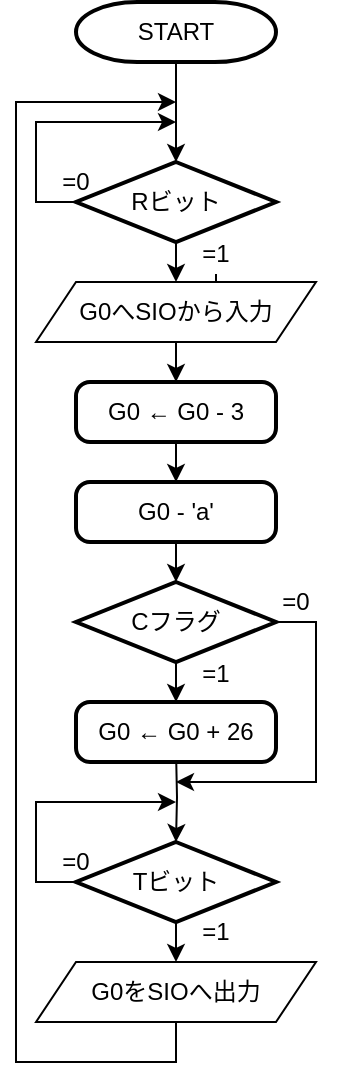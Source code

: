 <mxfile version="26.0.9">
  <diagram id="C5RBs43oDa-KdzZeNtuy" name="Page-1">
    <mxGraphModel dx="1078" dy="794" grid="1" gridSize="10" guides="1" tooltips="1" connect="1" arrows="1" fold="1" page="1" pageScale="1" pageWidth="827" pageHeight="1169" math="0" shadow="0">
      <root>
        <mxCell id="WIyWlLk6GJQsqaUBKTNV-0" />
        <mxCell id="WIyWlLk6GJQsqaUBKTNV-1" parent="WIyWlLk6GJQsqaUBKTNV-0" />
        <mxCell id="BvUQYlB5IQSUQrhlXHBE-0" value="START" style="strokeWidth=2;html=1;shape=mxgraph.flowchart.terminator;whiteSpace=wrap;" parent="WIyWlLk6GJQsqaUBKTNV-1" vertex="1">
          <mxGeometry x="190" y="80" width="100" height="30" as="geometry" />
        </mxCell>
        <mxCell id="BvUQYlB5IQSUQrhlXHBE-13" style="edgeStyle=orthogonalEdgeStyle;rounded=0;orthogonalLoop=1;jettySize=auto;html=1;exitX=0.5;exitY=1;exitDx=0;exitDy=0;exitPerimeter=0;" parent="WIyWlLk6GJQsqaUBKTNV-1" source="BvUQYlB5IQSUQrhlXHBE-0" edge="1">
          <mxGeometry relative="1" as="geometry">
            <mxPoint x="240" y="160" as="targetPoint" />
            <mxPoint x="240" y="120" as="sourcePoint" />
          </mxGeometry>
        </mxCell>
        <mxCell id="BvUQYlB5IQSUQrhlXHBE-15" style="edgeStyle=orthogonalEdgeStyle;rounded=0;orthogonalLoop=1;jettySize=auto;html=1;exitX=0.5;exitY=1;exitDx=0;exitDy=0;entryX=0.5;entryY=0;entryDx=0;entryDy=0;entryPerimeter=0;" parent="WIyWlLk6GJQsqaUBKTNV-1" target="BvUQYlB5IQSUQrhlXHBE-5" edge="1">
          <mxGeometry relative="1" as="geometry">
            <mxPoint x="240" y="454" as="sourcePoint" />
            <mxPoint x="240" y="484" as="targetPoint" />
          </mxGeometry>
        </mxCell>
        <mxCell id="BvUQYlB5IQSUQrhlXHBE-14" style="edgeStyle=orthogonalEdgeStyle;rounded=0;orthogonalLoop=1;jettySize=auto;html=1;exitX=0.5;exitY=1;exitDx=0;exitDy=0;" parent="WIyWlLk6GJQsqaUBKTNV-1" source="6RpTl2zcqgXJlMao5HfD-6" edge="1">
          <mxGeometry relative="1" as="geometry">
            <mxPoint x="240" y="260" as="sourcePoint" />
            <mxPoint x="240" y="270" as="targetPoint" />
          </mxGeometry>
        </mxCell>
        <mxCell id="yxN5-_ZM6rpQMeFfLnZS-7" style="edgeStyle=orthogonalEdgeStyle;rounded=0;orthogonalLoop=1;jettySize=auto;html=1;exitX=0;exitY=0.5;exitDx=0;exitDy=0;exitPerimeter=0;" parent="WIyWlLk6GJQsqaUBKTNV-1" source="BvUQYlB5IQSUQrhlXHBE-5" edge="1">
          <mxGeometry relative="1" as="geometry">
            <mxPoint x="240" y="480" as="targetPoint" />
            <Array as="points">
              <mxPoint x="170" y="520" />
              <mxPoint x="170" y="480" />
              <mxPoint x="240" y="480" />
            </Array>
          </mxGeometry>
        </mxCell>
        <mxCell id="yxN5-_ZM6rpQMeFfLnZS-13" style="edgeStyle=orthogonalEdgeStyle;rounded=0;orthogonalLoop=1;jettySize=auto;html=1;exitX=0.5;exitY=1;exitDx=0;exitDy=0;exitPerimeter=0;entryX=0.5;entryY=0;entryDx=0;entryDy=0;" parent="WIyWlLk6GJQsqaUBKTNV-1" source="BvUQYlB5IQSUQrhlXHBE-5" target="yxN5-_ZM6rpQMeFfLnZS-6" edge="1">
          <mxGeometry relative="1" as="geometry" />
        </mxCell>
        <mxCell id="BvUQYlB5IQSUQrhlXHBE-5" value="Tビット" style="strokeWidth=2;html=1;shape=mxgraph.flowchart.decision;whiteSpace=wrap;" parent="WIyWlLk6GJQsqaUBKTNV-1" vertex="1">
          <mxGeometry x="190" y="500" width="100" height="40" as="geometry" />
        </mxCell>
        <mxCell id="BvUQYlB5IQSUQrhlXHBE-20" style="edgeStyle=orthogonalEdgeStyle;rounded=0;orthogonalLoop=1;jettySize=auto;html=1;exitX=0.5;exitY=1;exitDx=0;exitDy=0;" parent="WIyWlLk6GJQsqaUBKTNV-1" source="yxN5-_ZM6rpQMeFfLnZS-6" edge="1">
          <mxGeometry relative="1" as="geometry">
            <mxPoint x="240" y="130" as="targetPoint" />
            <Array as="points">
              <mxPoint x="240" y="610" />
              <mxPoint x="160" y="610" />
              <mxPoint x="160" y="130" />
            </Array>
            <mxPoint x="240" y="590" as="sourcePoint" />
          </mxGeometry>
        </mxCell>
        <mxCell id="BvUQYlB5IQSUQrhlXHBE-23" value="=1" style="text;html=1;strokeColor=none;fillColor=none;align=center;verticalAlign=middle;whiteSpace=wrap;rounded=0;" parent="WIyWlLk6GJQsqaUBKTNV-1" vertex="1">
          <mxGeometry x="240" y="535" width="40" height="20" as="geometry" />
        </mxCell>
        <mxCell id="6RpTl2zcqgXJlMao5HfD-5" style="edgeStyle=orthogonalEdgeStyle;rounded=0;orthogonalLoop=1;jettySize=auto;html=1;exitX=0;exitY=0.5;exitDx=0;exitDy=0;exitPerimeter=0;" parent="WIyWlLk6GJQsqaUBKTNV-1" source="6RpTl2zcqgXJlMao5HfD-0" edge="1">
          <mxGeometry relative="1" as="geometry">
            <mxPoint x="240" y="140" as="targetPoint" />
            <Array as="points">
              <mxPoint x="170" y="180" />
              <mxPoint x="170" y="140" />
            </Array>
          </mxGeometry>
        </mxCell>
        <mxCell id="yxN5-_ZM6rpQMeFfLnZS-16" style="edgeStyle=orthogonalEdgeStyle;rounded=0;orthogonalLoop=1;jettySize=auto;html=1;exitX=0.5;exitY=1;exitDx=0;exitDy=0;exitPerimeter=0;entryX=0.5;entryY=0;entryDx=0;entryDy=0;" parent="WIyWlLk6GJQsqaUBKTNV-1" source="6RpTl2zcqgXJlMao5HfD-0" target="6RpTl2zcqgXJlMao5HfD-6" edge="1">
          <mxGeometry relative="1" as="geometry" />
        </mxCell>
        <mxCell id="6RpTl2zcqgXJlMao5HfD-0" value="Rビット" style="strokeWidth=2;html=1;shape=mxgraph.flowchart.decision;whiteSpace=wrap;" parent="WIyWlLk6GJQsqaUBKTNV-1" vertex="1">
          <mxGeometry x="190" y="160" width="100" height="40" as="geometry" />
        </mxCell>
        <mxCell id="6RpTl2zcqgXJlMao5HfD-1" value="=0" style="text;html=1;strokeColor=none;fillColor=none;align=center;verticalAlign=middle;whiteSpace=wrap;rounded=0;" parent="WIyWlLk6GJQsqaUBKTNV-1" vertex="1">
          <mxGeometry x="170" y="500" width="40" height="20" as="geometry" />
        </mxCell>
        <mxCell id="6RpTl2zcqgXJlMao5HfD-3" value="=0" style="text;html=1;strokeColor=none;fillColor=none;align=center;verticalAlign=middle;whiteSpace=wrap;rounded=0;" parent="WIyWlLk6GJQsqaUBKTNV-1" vertex="1">
          <mxGeometry x="170" y="160" width="40" height="20" as="geometry" />
        </mxCell>
        <mxCell id="yxN5-_ZM6rpQMeFfLnZS-15" value="" style="edgeStyle=orthogonalEdgeStyle;rounded=0;orthogonalLoop=1;jettySize=auto;html=1;" parent="WIyWlLk6GJQsqaUBKTNV-1" source="6RpTl2zcqgXJlMao5HfD-4" target="6RpTl2zcqgXJlMao5HfD-6" edge="1">
          <mxGeometry relative="1" as="geometry" />
        </mxCell>
        <mxCell id="6RpTl2zcqgXJlMao5HfD-4" value="=1" style="text;html=1;strokeColor=none;fillColor=none;align=center;verticalAlign=middle;whiteSpace=wrap;rounded=0;" parent="WIyWlLk6GJQsqaUBKTNV-1" vertex="1">
          <mxGeometry x="240" y="196" width="40" height="20" as="geometry" />
        </mxCell>
        <mxCell id="6RpTl2zcqgXJlMao5HfD-6" value="G0へSIOから入力" style="shape=parallelogram;perimeter=parallelogramPerimeter;whiteSpace=wrap;html=1;fixedSize=1;" parent="WIyWlLk6GJQsqaUBKTNV-1" vertex="1">
          <mxGeometry x="170" y="220" width="140" height="30" as="geometry" />
        </mxCell>
        <mxCell id="yxN5-_ZM6rpQMeFfLnZS-9" style="edgeStyle=orthogonalEdgeStyle;rounded=0;orthogonalLoop=1;jettySize=auto;html=1;exitX=0.5;exitY=1;exitDx=0;exitDy=0;entryX=0.5;entryY=0;entryDx=0;entryDy=0;" parent="WIyWlLk6GJQsqaUBKTNV-1" source="yxN5-_ZM6rpQMeFfLnZS-0" target="yxN5-_ZM6rpQMeFfLnZS-2" edge="1">
          <mxGeometry relative="1" as="geometry" />
        </mxCell>
        <mxCell id="yxN5-_ZM6rpQMeFfLnZS-0" value="G0 ← G0 - 3" style="rounded=1;whiteSpace=wrap;html=1;absoluteArcSize=1;arcSize=14;strokeWidth=2;" parent="WIyWlLk6GJQsqaUBKTNV-1" vertex="1">
          <mxGeometry x="190" y="270" width="100" height="30" as="geometry" />
        </mxCell>
        <mxCell id="yxN5-_ZM6rpQMeFfLnZS-11" style="edgeStyle=orthogonalEdgeStyle;rounded=0;orthogonalLoop=1;jettySize=auto;html=1;exitX=0.5;exitY=1;exitDx=0;exitDy=0;exitPerimeter=0;entryX=0.5;entryY=0;entryDx=0;entryDy=0;" parent="WIyWlLk6GJQsqaUBKTNV-1" source="yxN5-_ZM6rpQMeFfLnZS-1" target="yxN5-_ZM6rpQMeFfLnZS-4" edge="1">
          <mxGeometry relative="1" as="geometry" />
        </mxCell>
        <mxCell id="uN151byFe7ec4r1HX1A5-1" style="edgeStyle=orthogonalEdgeStyle;rounded=0;orthogonalLoop=1;jettySize=auto;html=1;exitX=1;exitY=0.5;exitDx=0;exitDy=0;exitPerimeter=0;" edge="1" parent="WIyWlLk6GJQsqaUBKTNV-1" source="yxN5-_ZM6rpQMeFfLnZS-1">
          <mxGeometry relative="1" as="geometry">
            <mxPoint x="240" y="470" as="targetPoint" />
            <Array as="points">
              <mxPoint x="310" y="390" />
              <mxPoint x="310" y="470" />
            </Array>
          </mxGeometry>
        </mxCell>
        <mxCell id="yxN5-_ZM6rpQMeFfLnZS-1" value="Cフラグ" style="strokeWidth=2;html=1;shape=mxgraph.flowchart.decision;whiteSpace=wrap;" parent="WIyWlLk6GJQsqaUBKTNV-1" vertex="1">
          <mxGeometry x="190" y="370" width="100" height="40" as="geometry" />
        </mxCell>
        <mxCell id="yxN5-_ZM6rpQMeFfLnZS-2" value="G0 - &#39;a&#39;" style="rounded=1;whiteSpace=wrap;html=1;absoluteArcSize=1;arcSize=14;strokeWidth=2;" parent="WIyWlLk6GJQsqaUBKTNV-1" vertex="1">
          <mxGeometry x="190" y="320" width="100" height="30" as="geometry" />
        </mxCell>
        <mxCell id="yxN5-_ZM6rpQMeFfLnZS-3" value="=0" style="text;html=1;strokeColor=none;fillColor=none;align=center;verticalAlign=middle;whiteSpace=wrap;rounded=0;" parent="WIyWlLk6GJQsqaUBKTNV-1" vertex="1">
          <mxGeometry x="280" y="370" width="40" height="20" as="geometry" />
        </mxCell>
        <mxCell id="yxN5-_ZM6rpQMeFfLnZS-4" value="G0 ← G0 + 26" style="rounded=1;whiteSpace=wrap;html=1;absoluteArcSize=1;arcSize=14;strokeWidth=2;" parent="WIyWlLk6GJQsqaUBKTNV-1" vertex="1">
          <mxGeometry x="190" y="430" width="100" height="30" as="geometry" />
        </mxCell>
        <mxCell id="yxN5-_ZM6rpQMeFfLnZS-6" value="G0をSIOへ出力" style="shape=parallelogram;perimeter=parallelogramPerimeter;whiteSpace=wrap;html=1;fixedSize=1;" parent="WIyWlLk6GJQsqaUBKTNV-1" vertex="1">
          <mxGeometry x="170" y="560" width="140" height="30" as="geometry" />
        </mxCell>
        <mxCell id="yxN5-_ZM6rpQMeFfLnZS-10" style="edgeStyle=orthogonalEdgeStyle;rounded=0;orthogonalLoop=1;jettySize=auto;html=1;exitX=0.5;exitY=1;exitDx=0;exitDy=0;entryX=0.5;entryY=0;entryDx=0;entryDy=0;entryPerimeter=0;" parent="WIyWlLk6GJQsqaUBKTNV-1" source="yxN5-_ZM6rpQMeFfLnZS-2" target="yxN5-_ZM6rpQMeFfLnZS-1" edge="1">
          <mxGeometry relative="1" as="geometry" />
        </mxCell>
        <mxCell id="yxN5-_ZM6rpQMeFfLnZS-14" value="=1" style="text;html=1;strokeColor=none;fillColor=none;align=center;verticalAlign=middle;whiteSpace=wrap;rounded=0;" parent="WIyWlLk6GJQsqaUBKTNV-1" vertex="1">
          <mxGeometry x="240" y="406" width="40" height="20" as="geometry" />
        </mxCell>
      </root>
    </mxGraphModel>
  </diagram>
</mxfile>

